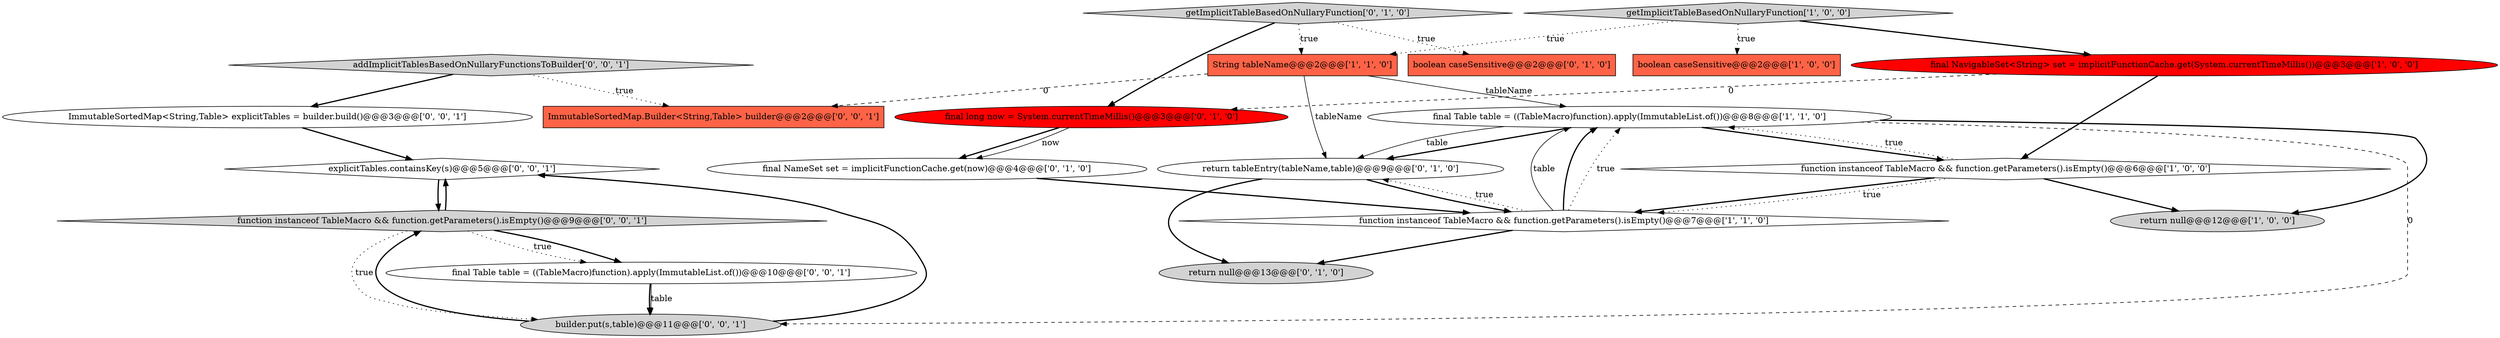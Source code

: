 digraph {
15 [style = filled, label = "explicitTables.containsKey(s)@@@5@@@['0', '0', '1']", fillcolor = white, shape = diamond image = "AAA0AAABBB3BBB"];
10 [style = filled, label = "getImplicitTableBasedOnNullaryFunction['0', '1', '0']", fillcolor = lightgray, shape = diamond image = "AAA0AAABBB2BBB"];
3 [style = filled, label = "boolean caseSensitive@@@2@@@['1', '0', '0']", fillcolor = tomato, shape = box image = "AAA0AAABBB1BBB"];
9 [style = filled, label = "return tableEntry(tableName,table)@@@9@@@['0', '1', '0']", fillcolor = white, shape = ellipse image = "AAA0AAABBB2BBB"];
11 [style = filled, label = "final NameSet set = implicitFunctionCache.get(now)@@@4@@@['0', '1', '0']", fillcolor = white, shape = ellipse image = "AAA0AAABBB2BBB"];
18 [style = filled, label = "builder.put(s,table)@@@11@@@['0', '0', '1']", fillcolor = lightgray, shape = ellipse image = "AAA0AAABBB3BBB"];
0 [style = filled, label = "getImplicitTableBasedOnNullaryFunction['1', '0', '0']", fillcolor = lightgray, shape = diamond image = "AAA0AAABBB1BBB"];
6 [style = filled, label = "final NavigableSet<String> set = implicitFunctionCache.get(System.currentTimeMillis())@@@3@@@['1', '0', '0']", fillcolor = red, shape = ellipse image = "AAA1AAABBB1BBB"];
13 [style = filled, label = "return null@@@13@@@['0', '1', '0']", fillcolor = lightgray, shape = ellipse image = "AAA0AAABBB2BBB"];
12 [style = filled, label = "final long now = System.currentTimeMillis()@@@3@@@['0', '1', '0']", fillcolor = red, shape = ellipse image = "AAA1AAABBB2BBB"];
4 [style = filled, label = "function instanceof TableMacro && function.getParameters().isEmpty()@@@7@@@['1', '1', '0']", fillcolor = white, shape = diamond image = "AAA0AAABBB1BBB"];
7 [style = filled, label = "String tableName@@@2@@@['1', '1', '0']", fillcolor = tomato, shape = box image = "AAA0AAABBB1BBB"];
8 [style = filled, label = "boolean caseSensitive@@@2@@@['0', '1', '0']", fillcolor = tomato, shape = box image = "AAA0AAABBB2BBB"];
1 [style = filled, label = "function instanceof TableMacro && function.getParameters().isEmpty()@@@6@@@['1', '0', '0']", fillcolor = white, shape = diamond image = "AAA0AAABBB1BBB"];
20 [style = filled, label = "function instanceof TableMacro && function.getParameters().isEmpty()@@@9@@@['0', '0', '1']", fillcolor = lightgray, shape = diamond image = "AAA0AAABBB3BBB"];
19 [style = filled, label = "addImplicitTablesBasedOnNullaryFunctionsToBuilder['0', '0', '1']", fillcolor = lightgray, shape = diamond image = "AAA0AAABBB3BBB"];
2 [style = filled, label = "final Table table = ((TableMacro)function).apply(ImmutableList.of())@@@8@@@['1', '1', '0']", fillcolor = white, shape = ellipse image = "AAA0AAABBB1BBB"];
14 [style = filled, label = "ImmutableSortedMap<String,Table> explicitTables = builder.build()@@@3@@@['0', '0', '1']", fillcolor = white, shape = ellipse image = "AAA0AAABBB3BBB"];
17 [style = filled, label = "ImmutableSortedMap.Builder<String,Table> builder@@@2@@@['0', '0', '1']", fillcolor = tomato, shape = box image = "AAA0AAABBB3BBB"];
16 [style = filled, label = "final Table table = ((TableMacro)function).apply(ImmutableList.of())@@@10@@@['0', '0', '1']", fillcolor = white, shape = ellipse image = "AAA0AAABBB3BBB"];
5 [style = filled, label = "return null@@@12@@@['1', '0', '0']", fillcolor = lightgray, shape = ellipse image = "AAA0AAABBB1BBB"];
1->5 [style = bold, label=""];
10->8 [style = dotted, label="true"];
1->4 [style = bold, label=""];
16->18 [style = bold, label=""];
2->9 [style = solid, label="table"];
0->6 [style = bold, label=""];
19->17 [style = dotted, label="true"];
7->17 [style = dashed, label="0"];
2->1 [style = bold, label=""];
9->4 [style = bold, label=""];
11->4 [style = bold, label=""];
4->13 [style = bold, label=""];
12->11 [style = bold, label=""];
18->15 [style = bold, label=""];
4->2 [style = solid, label="table"];
1->4 [style = dotted, label="true"];
4->2 [style = bold, label=""];
2->9 [style = bold, label=""];
7->2 [style = solid, label="tableName"];
20->16 [style = dotted, label="true"];
6->12 [style = dashed, label="0"];
6->1 [style = bold, label=""];
18->20 [style = bold, label=""];
20->16 [style = bold, label=""];
19->14 [style = bold, label=""];
10->12 [style = bold, label=""];
12->11 [style = solid, label="now"];
15->20 [style = bold, label=""];
2->18 [style = dashed, label="0"];
20->18 [style = dotted, label="true"];
10->7 [style = dotted, label="true"];
14->15 [style = bold, label=""];
0->3 [style = dotted, label="true"];
0->7 [style = dotted, label="true"];
4->9 [style = dotted, label="true"];
1->2 [style = dotted, label="true"];
20->15 [style = bold, label=""];
4->2 [style = dotted, label="true"];
7->9 [style = solid, label="tableName"];
2->5 [style = bold, label=""];
9->13 [style = bold, label=""];
16->18 [style = solid, label="table"];
}
